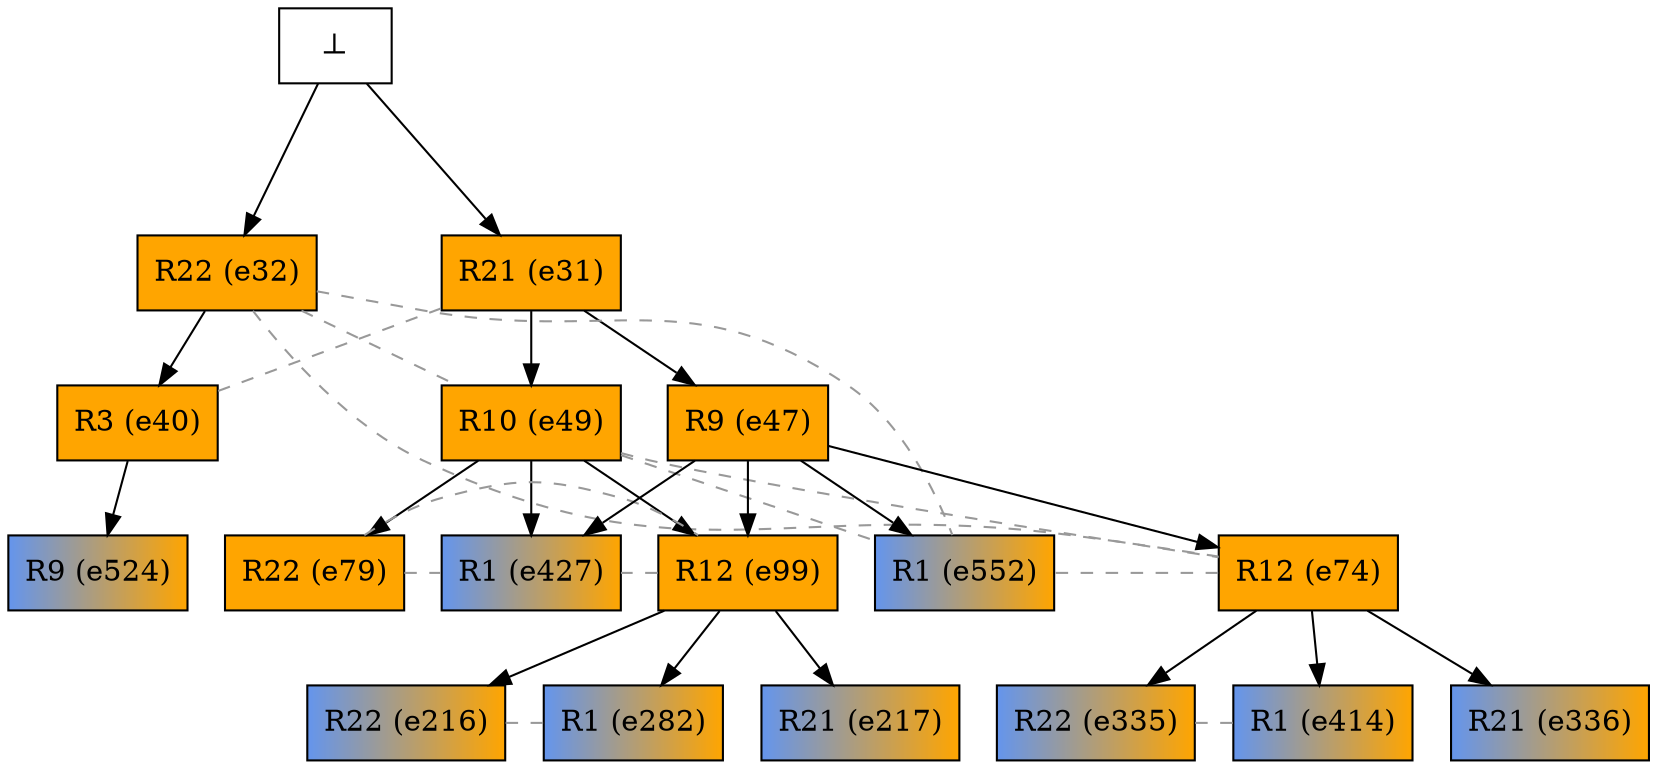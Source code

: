 digraph test {

//conflicts
  e31 -> e40 [arrowhead=none color=gray60 style=dashed constraint=false];
  e32 -> e49 [arrowhead=none color=gray60 style=dashed constraint=false];
  e32 -> e74 [arrowhead=none color=gray60 style=dashed constraint=false];
  e32 -> e552 [arrowhead=none color=gray60 style=dashed constraint=false];
  e49 -> e74 [arrowhead=none color=gray60 style=dashed constraint=false];
  e49 -> e552 [arrowhead=none color=gray60 style=dashed constraint=false];
  e74 -> e552 [arrowhead=none color=gray60 style=dashed constraint=false];
  e79 -> e99 [arrowhead=none color=gray60 style=dashed constraint=false];
  e79 -> e427 [arrowhead=none color=gray60 style=dashed constraint=false];
  e99 -> e427 [arrowhead=none color=gray60 style=dashed constraint=false];
  e216 -> e282 [arrowhead=none color=gray60 style=dashed constraint=false];
  e335 -> e414 [arrowhead=none color=gray60 style=dashed constraint=false];

  e31 -> e47 [minlen=1];
  e49 -> e79 [minlen=1];
  e31 -> e49 [minlen=1];
  e99 -> e216 [minlen=1];
  e47 -> e99 [minlen=1];
  e49 -> e99 [minlen=1];
  e99 -> e217 [minlen=1];
  e99 -> e282 [minlen=1];
  e74 -> e335 [minlen=1];
  e47 -> e74 [minlen=1];
  e74 -> e336 [minlen=1];
  e74 -> e414 [minlen=1];
  e47 -> e427 [minlen=1];
  e49 -> e427 [minlen=1];
  e40 -> e524 [minlen=1];
  e32 -> e40 [minlen=1];
  e47 -> e552 [minlen=1];
  e0 -> e31 [minlen=2];
  e0 -> e32 [minlen=2];

  e31 [color="black" fillcolor="orange:orange" label="R21 (e31)" shape=box style=filled];
  e32 [color="black" fillcolor="orange:orange" label="R22 (e32)" shape=box style=filled];
  e40 [color="black" fillcolor="orange:orange" label="R3 (e40)" shape=box style=filled];
  e47 [color="black" fillcolor="orange:orange" label="R9 (e47)" shape=box style=filled];
  e49 [color="black" fillcolor="orange:orange" label="R10 (e49)" shape=box style=filled];
  e74 [color="black" fillcolor="orange:orange" label="R12 (e74)" shape=box style=filled];
  e79 [color="black" fillcolor="orange:orange" label="R22 (e79)" shape=box style=filled];
  e99 [color="black" fillcolor="orange:orange" label="R12 (e99)" shape=box style=filled];
  e216 [color="black" fillcolor="cornflowerblue:orange" label="R22 (e216)" shape=box style=filled];
  e217 [color="black" fillcolor="cornflowerblue:orange" label="R21 (e217)" shape=box style=filled];
  e282 [color="black" fillcolor="cornflowerblue:orange" label="R1 (e282)" shape=box style=filled];
  e335 [color="black" fillcolor="cornflowerblue:orange" label="R22 (e335)" shape=box style=filled];
  e336 [color="black" fillcolor="cornflowerblue:orange" label="R21 (e336)" shape=box style=filled];
  e414 [color="black" fillcolor="cornflowerblue:orange" label="R1 (e414)" shape=box style=filled];
  e427 [color="black" fillcolor="cornflowerblue:orange" label="R1 (e427)" shape=box style=filled];
  e524 [color="black" fillcolor="cornflowerblue:orange" label="R9 (e524)" shape=box style=filled];
  e552 [color="black" fillcolor="cornflowerblue:orange" label="R1 (e552)" shape=box style=filled];
  e0 [fillcolor="white" label="⊥" shape=box style=filled];
}
